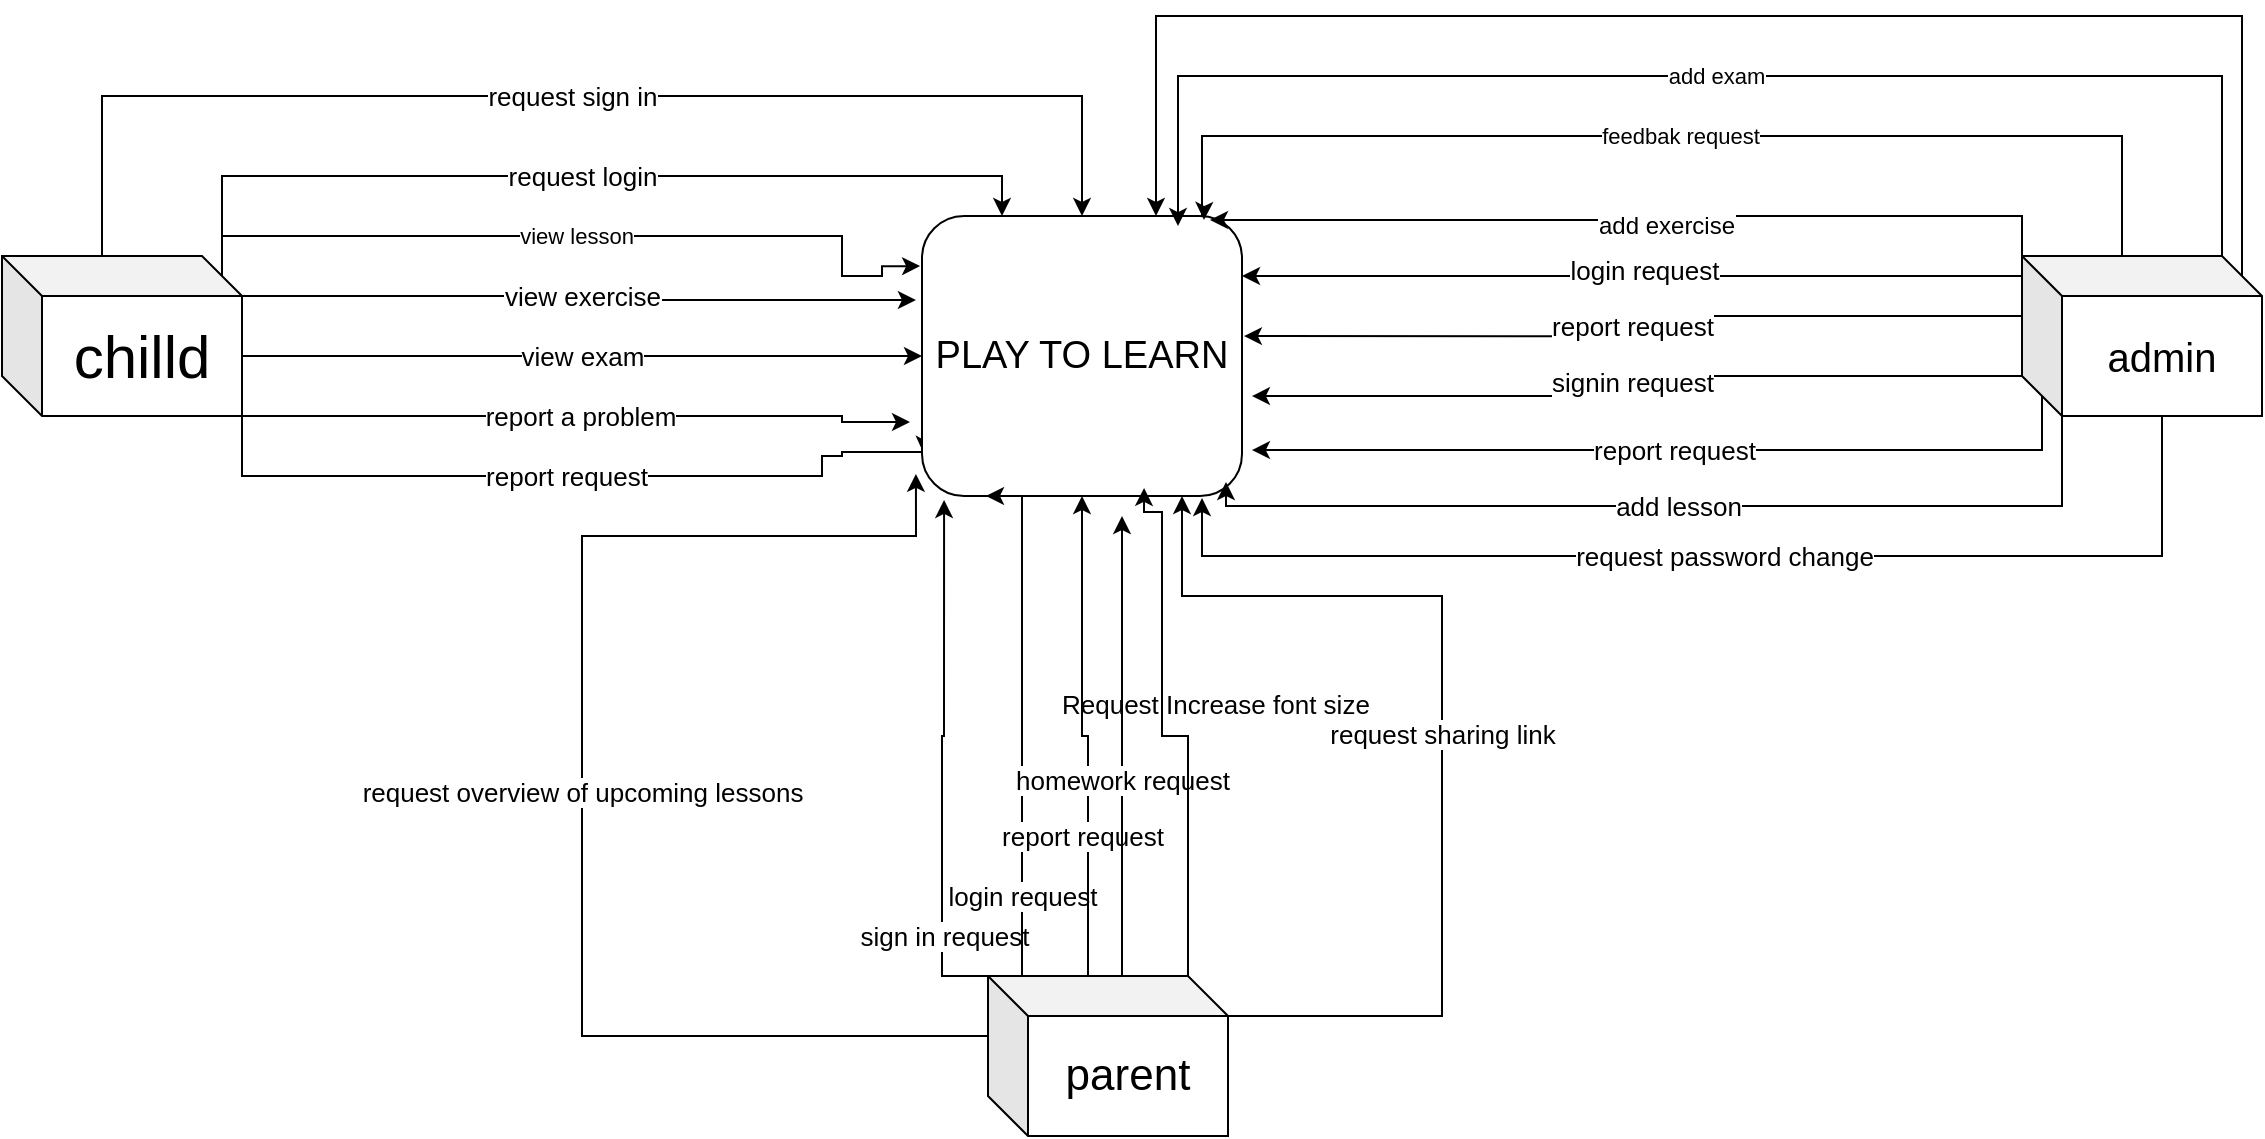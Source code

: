 <mxfile version="12.3.6" type="github" pages="1"><diagram id="YXymM18_7SCzMKBPM3he" name="Page-1"><mxGraphModel dx="3056" dy="2222" grid="1" gridSize="10" guides="1" tooltips="1" connect="1" arrows="1" fold="1" page="1" pageScale="1" pageWidth="827" pageHeight="1169" math="0" shadow="0"><root><mxCell id="0"/><mxCell id="1" parent="0"/><mxCell id="Fuy4PlI0PwodbYR2VXPd-4" value="&lt;font style=&quot;font-size: 13px&quot;&gt;view exam&lt;/font&gt;" style="edgeStyle=orthogonalEdgeStyle;rounded=0;orthogonalLoop=1;jettySize=auto;html=1;exitX=0;exitY=0;exitDx=120;exitDy=50;exitPerimeter=0;entryX=0;entryY=0.5;entryDx=0;entryDy=0;fontSize=13;" parent="1" source="Fuy4PlI0PwodbYR2VXPd-1" target="Fuy4PlI0PwodbYR2VXPd-2" edge="1"><mxGeometry relative="1" as="geometry"/></mxCell><mxCell id="Fuy4PlI0PwodbYR2VXPd-5" value="&lt;font style=&quot;font-size: 13px&quot;&gt;view exercise&lt;/font&gt;" style="edgeStyle=orthogonalEdgeStyle;rounded=0;orthogonalLoop=1;jettySize=auto;html=1;exitX=0;exitY=0;exitDx=120;exitDy=20;exitPerimeter=0;entryX=-0.019;entryY=0.3;entryDx=0;entryDy=0;entryPerimeter=0;" parent="1" source="Fuy4PlI0PwodbYR2VXPd-1" target="Fuy4PlI0PwodbYR2VXPd-2" edge="1"><mxGeometry relative="1" as="geometry"><mxPoint x="310" y="-140" as="targetPoint"/></mxGeometry></mxCell><mxCell id="Fuy4PlI0PwodbYR2VXPd-6" value="request login" style="edgeStyle=orthogonalEdgeStyle;rounded=0;orthogonalLoop=1;jettySize=auto;html=1;exitX=0;exitY=0;exitDx=110;exitDy=10;exitPerimeter=0;entryX=0.25;entryY=0;entryDx=0;entryDy=0;fontSize=13;" parent="1" source="Fuy4PlI0PwodbYR2VXPd-1" target="Fuy4PlI0PwodbYR2VXPd-2" edge="1"><mxGeometry relative="1" as="geometry"><Array as="points"><mxPoint x="-30" y="-200"/><mxPoint x="360" y="-200"/></Array></mxGeometry></mxCell><mxCell id="Fuy4PlI0PwodbYR2VXPd-7" value="request sign in" style="edgeStyle=orthogonalEdgeStyle;rounded=0;orthogonalLoop=1;jettySize=auto;html=1;exitX=0;exitY=0;exitDx=50;exitDy=0;exitPerimeter=0;fontSize=13;entryX=0.5;entryY=0;entryDx=0;entryDy=0;" parent="1" source="Fuy4PlI0PwodbYR2VXPd-1" target="Fuy4PlI0PwodbYR2VXPd-2" edge="1"><mxGeometry relative="1" as="geometry"><mxPoint x="400" y="-320" as="targetPoint"/><Array as="points"><mxPoint x="-90" y="-240"/><mxPoint x="400" y="-240"/></Array></mxGeometry></mxCell><mxCell id="Fuy4PlI0PwodbYR2VXPd-8" value="report a problem" style="edgeStyle=orthogonalEdgeStyle;rounded=0;orthogonalLoop=1;jettySize=auto;html=1;exitX=1;exitY=1;exitDx=0;exitDy=0;exitPerimeter=0;fontSize=13;" parent="1" source="Fuy4PlI0PwodbYR2VXPd-1" edge="1"><mxGeometry relative="1" as="geometry"><mxPoint x="314" y="-77" as="targetPoint"/><Array as="points"><mxPoint x="280" y="-80"/><mxPoint x="280" y="-77"/></Array></mxGeometry></mxCell><mxCell id="k8m3rJA6bX3qHpyto9pH-2" value="&lt;font style=&quot;font-size: 13px&quot;&gt;report request&lt;/font&gt;" style="edgeStyle=orthogonalEdgeStyle;rounded=0;orthogonalLoop=1;jettySize=auto;html=1;exitX=1;exitY=1;exitDx=0;exitDy=0;exitPerimeter=0;entryX=0.006;entryY=0.85;entryDx=0;entryDy=0;entryPerimeter=0;" edge="1" parent="1" source="Fuy4PlI0PwodbYR2VXPd-1" target="Fuy4PlI0PwodbYR2VXPd-2"><mxGeometry relative="1" as="geometry"><mxPoint x="280" y="10" as="targetPoint"/><Array as="points"><mxPoint x="-20" y="-50"/><mxPoint x="270" y="-50"/><mxPoint x="270" y="-60"/><mxPoint x="280" y="-60"/><mxPoint x="280" y="-62"/></Array></mxGeometry></mxCell><mxCell id="k8m3rJA6bX3qHpyto9pH-3" value="view lesson" style="edgeStyle=orthogonalEdgeStyle;rounded=0;orthogonalLoop=1;jettySize=auto;html=1;exitX=0;exitY=0;exitDx=110;exitDy=10;exitPerimeter=0;entryX=-0.006;entryY=0.179;entryDx=0;entryDy=0;entryPerimeter=0;" edge="1" parent="1" source="Fuy4PlI0PwodbYR2VXPd-1" target="Fuy4PlI0PwodbYR2VXPd-2"><mxGeometry relative="1" as="geometry"><mxPoint x="310" y="-150" as="targetPoint"/><Array as="points"><mxPoint x="-30" y="-170"/><mxPoint x="280" y="-170"/><mxPoint x="280" y="-150"/><mxPoint x="300" y="-150"/><mxPoint x="300" y="-155"/></Array></mxGeometry></mxCell><mxCell id="Fuy4PlI0PwodbYR2VXPd-1" value="&lt;font style=&quot;font-size: 30px&quot;&gt;chilld&lt;/font&gt;" style="shape=cube;whiteSpace=wrap;html=1;boundedLbl=1;backgroundOutline=1;darkOpacity=0.05;darkOpacity2=0.1;" parent="1" vertex="1"><mxGeometry x="-140" y="-160" width="120" height="80" as="geometry"/></mxCell><mxCell id="Fuy4PlI0PwodbYR2VXPd-2" value="&lt;font style=&quot;font-size: 19px&quot;&gt;PLAY TO LEARN&lt;/font&gt;" style="rounded=1;whiteSpace=wrap;html=1;" parent="1" vertex="1"><mxGeometry x="320" y="-180" width="160" height="140" as="geometry"/></mxCell><mxCell id="Fuy4PlI0PwodbYR2VXPd-10" style="edgeStyle=orthogonalEdgeStyle;rounded=0;orthogonalLoop=1;jettySize=auto;html=1;exitX=0;exitY=0;exitDx=0;exitDy=0;exitPerimeter=0;fontSize=13;" parent="1" source="Fuy4PlI0PwodbYR2VXPd-9" target="Fuy4PlI0PwodbYR2VXPd-2" edge="1"><mxGeometry relative="1" as="geometry"><Array as="points"><mxPoint x="870" y="-150"/></Array></mxGeometry></mxCell><mxCell id="Fuy4PlI0PwodbYR2VXPd-11" value="login request" style="text;html=1;align=center;verticalAlign=middle;resizable=0;points=[];;labelBackgroundColor=#ffffff;fontSize=13;" parent="Fuy4PlI0PwodbYR2VXPd-10" vertex="1" connectable="0"><mxGeometry x="-0.005" y="-3" relative="1" as="geometry"><mxPoint as="offset"/></mxGeometry></mxCell><mxCell id="Fuy4PlI0PwodbYR2VXPd-12" value="report request" style="edgeStyle=orthogonalEdgeStyle;rounded=0;orthogonalLoop=1;jettySize=auto;html=1;exitX=0;exitY=0;exitDx=0;exitDy=30;exitPerimeter=0;entryX=1.006;entryY=0.429;entryDx=0;entryDy=0;entryPerimeter=0;fontSize=13;" parent="1" source="Fuy4PlI0PwodbYR2VXPd-9" target="Fuy4PlI0PwodbYR2VXPd-2" edge="1"><mxGeometry relative="1" as="geometry"/></mxCell><mxCell id="Fuy4PlI0PwodbYR2VXPd-13" value="signin request" style="edgeStyle=orthogonalEdgeStyle;rounded=0;orthogonalLoop=1;jettySize=auto;html=1;exitX=0;exitY=0;exitDx=0;exitDy=60;exitPerimeter=0;entryX=1.031;entryY=0.643;entryDx=0;entryDy=0;entryPerimeter=0;fontSize=13;" parent="1" source="Fuy4PlI0PwodbYR2VXPd-9" target="Fuy4PlI0PwodbYR2VXPd-2" edge="1"><mxGeometry relative="1" as="geometry"/></mxCell><mxCell id="k8m3rJA6bX3qHpyto9pH-4" value="&lt;font style=&quot;font-size: 13px&quot;&gt;report request&lt;/font&gt;" style="edgeStyle=orthogonalEdgeStyle;rounded=0;orthogonalLoop=1;jettySize=auto;html=1;exitX=0;exitY=0;exitDx=10;exitDy=70;exitPerimeter=0;entryX=1.031;entryY=0.836;entryDx=0;entryDy=0;entryPerimeter=0;" edge="1" parent="1" source="Fuy4PlI0PwodbYR2VXPd-9" target="Fuy4PlI0PwodbYR2VXPd-2"><mxGeometry relative="1" as="geometry"><Array as="points"><mxPoint x="880" y="-63"/></Array></mxGeometry></mxCell><mxCell id="k8m3rJA6bX3qHpyto9pH-5" value="&lt;font style=&quot;font-size: 13px&quot;&gt;add lesson&lt;/font&gt;" style="edgeStyle=orthogonalEdgeStyle;rounded=0;orthogonalLoop=1;jettySize=auto;html=1;exitX=0;exitY=0;exitDx=20;exitDy=80;exitPerimeter=0;entryX=0.95;entryY=0.95;entryDx=0;entryDy=0;entryPerimeter=0;" edge="1" parent="1" source="Fuy4PlI0PwodbYR2VXPd-9" target="Fuy4PlI0PwodbYR2VXPd-2"><mxGeometry relative="1" as="geometry"><mxPoint x="490" y="-35" as="targetPoint"/><Array as="points"><mxPoint x="890" y="-35"/><mxPoint x="472" y="-35"/></Array></mxGeometry></mxCell><mxCell id="k8m3rJA6bX3qHpyto9pH-6" style="edgeStyle=orthogonalEdgeStyle;rounded=0;orthogonalLoop=1;jettySize=auto;html=1;exitX=0;exitY=0;exitDx=0;exitDy=0;exitPerimeter=0;entryX=0.9;entryY=0.014;entryDx=0;entryDy=0;entryPerimeter=0;" edge="1" parent="1" source="Fuy4PlI0PwodbYR2VXPd-9" target="Fuy4PlI0PwodbYR2VXPd-2"><mxGeometry relative="1" as="geometry"/></mxCell><mxCell id="k8m3rJA6bX3qHpyto9pH-7" value="add exercise" style="text;html=1;align=center;verticalAlign=middle;resizable=0;points=[];;labelBackgroundColor=#ffffff;" vertex="1" connectable="0" parent="k8m3rJA6bX3qHpyto9pH-6"><mxGeometry x="-0.075" y="5" relative="1" as="geometry"><mxPoint as="offset"/></mxGeometry></mxCell><mxCell id="k8m3rJA6bX3qHpyto9pH-8" value="feedbak request" style="edgeStyle=orthogonalEdgeStyle;rounded=0;orthogonalLoop=1;jettySize=auto;html=1;exitX=0;exitY=0;exitDx=50;exitDy=0;exitPerimeter=0;entryX=0.881;entryY=0.014;entryDx=0;entryDy=0;entryPerimeter=0;" edge="1" parent="1" source="Fuy4PlI0PwodbYR2VXPd-9" target="Fuy4PlI0PwodbYR2VXPd-2"><mxGeometry relative="1" as="geometry"><mxPoint x="470" y="-280" as="targetPoint"/><Array as="points"><mxPoint x="920" y="-220"/><mxPoint x="460" y="-220"/><mxPoint x="460" y="-180"/><mxPoint x="461" y="-180"/></Array></mxGeometry></mxCell><mxCell id="k8m3rJA6bX3qHpyto9pH-9" value="&lt;font style=&quot;font-size: 13px&quot;&gt;request password change&lt;/font&gt;" style="edgeStyle=orthogonalEdgeStyle;rounded=0;orthogonalLoop=1;jettySize=auto;html=1;exitX=0;exitY=0;exitDx=70;exitDy=80;exitPerimeter=0;" edge="1" parent="1" source="Fuy4PlI0PwodbYR2VXPd-9"><mxGeometry relative="1" as="geometry"><mxPoint x="460" y="-39" as="targetPoint"/><Array as="points"><mxPoint x="940" y="-10"/><mxPoint x="460" y="-10"/><mxPoint x="460" y="-39"/></Array></mxGeometry></mxCell><mxCell id="k8m3rJA6bX3qHpyto9pH-10" value="add exam" style="edgeStyle=orthogonalEdgeStyle;rounded=0;orthogonalLoop=1;jettySize=auto;html=1;exitX=0;exitY=0;exitDx=100;exitDy=0;exitPerimeter=0;entryX=0.8;entryY=0.036;entryDx=0;entryDy=0;entryPerimeter=0;" edge="1" parent="1" source="Fuy4PlI0PwodbYR2VXPd-9" target="Fuy4PlI0PwodbYR2VXPd-2"><mxGeometry relative="1" as="geometry"><mxPoint x="480" y="-340" as="targetPoint"/><Array as="points"><mxPoint x="970" y="-250"/><mxPoint x="448" y="-250"/></Array></mxGeometry></mxCell><mxCell id="k8m3rJA6bX3qHpyto9pH-12" style="edgeStyle=orthogonalEdgeStyle;rounded=0;orthogonalLoop=1;jettySize=auto;html=1;exitX=0;exitY=0;exitDx=110;exitDy=10;exitPerimeter=0;" edge="1" parent="1" source="Fuy4PlI0PwodbYR2VXPd-9"><mxGeometry relative="1" as="geometry"><mxPoint x="437" y="-180" as="targetPoint"/><Array as="points"><mxPoint x="980" y="-280"/><mxPoint x="437" y="-280"/></Array></mxGeometry></mxCell><mxCell id="Fuy4PlI0PwodbYR2VXPd-9" value="&lt;font style=&quot;font-size: 20px&quot;&gt;admin&lt;/font&gt;" style="shape=cube;whiteSpace=wrap;html=1;boundedLbl=1;backgroundOutline=1;darkOpacity=0.05;darkOpacity2=0.1;fontSize=13;" parent="1" vertex="1"><mxGeometry x="870" y="-160" width="120" height="80" as="geometry"/></mxCell><mxCell id="k8m3rJA6bX3qHpyto9pH-16" value="&lt;font style=&quot;font-size: 13px&quot;&gt;sign in request&lt;/font&gt;" style="edgeStyle=orthogonalEdgeStyle;rounded=0;orthogonalLoop=1;jettySize=auto;html=1;exitX=0;exitY=0;exitDx=0;exitDy=0;exitPerimeter=0;entryX=0.069;entryY=1.014;entryDx=0;entryDy=0;entryPerimeter=0;" edge="1" parent="1" source="k8m3rJA6bX3qHpyto9pH-1" target="Fuy4PlI0PwodbYR2VXPd-2"><mxGeometry x="-0.672" y="-1" relative="1" as="geometry"><Array as="points"><mxPoint x="330" y="200"/><mxPoint x="330" y="80"/><mxPoint x="331" y="80"/></Array><mxPoint as="offset"/></mxGeometry></mxCell><mxCell id="k8m3rJA6bX3qHpyto9pH-17" value="&lt;font style=&quot;font-size: 13px&quot;&gt;login request&lt;/font&gt;" style="edgeStyle=orthogonalEdgeStyle;rounded=0;orthogonalLoop=1;jettySize=auto;html=1;exitX=0;exitY=0;exitDx=50;exitDy=0;exitPerimeter=0;entryX=0.2;entryY=1;entryDx=0;entryDy=0;entryPerimeter=0;" edge="1" parent="1" source="k8m3rJA6bX3qHpyto9pH-1" target="Fuy4PlI0PwodbYR2VXPd-2"><mxGeometry x="-0.498" relative="1" as="geometry"><Array as="points"><mxPoint x="370" y="200"/><mxPoint x="370" y="-40"/></Array><mxPoint as="offset"/></mxGeometry></mxCell><mxCell id="k8m3rJA6bX3qHpyto9pH-18" value="&lt;font style=&quot;font-size: 13px&quot;&gt;report request&lt;/font&gt;" style="edgeStyle=orthogonalEdgeStyle;rounded=0;orthogonalLoop=1;jettySize=auto;html=1;exitX=0;exitY=0;exitDx=50;exitDy=0;exitPerimeter=0;entryX=0.5;entryY=1;entryDx=0;entryDy=0;" edge="1" parent="1" source="k8m3rJA6bX3qHpyto9pH-1" target="Fuy4PlI0PwodbYR2VXPd-2"><mxGeometry x="0.012" y="50" relative="1" as="geometry"><mxPoint x="50" y="50" as="offset"/></mxGeometry></mxCell><mxCell id="k8m3rJA6bX3qHpyto9pH-19" value="&lt;font style=&quot;font-size: 13px&quot;&gt;homework request&lt;/font&gt;" style="edgeStyle=orthogonalEdgeStyle;rounded=0;orthogonalLoop=1;jettySize=auto;html=1;exitX=0;exitY=0;exitDx=100;exitDy=0;exitPerimeter=0;" edge="1" parent="1" source="k8m3rJA6bX3qHpyto9pH-1"><mxGeometry relative="1" as="geometry"><mxPoint x="420" y="-30" as="targetPoint"/><Array as="points"><mxPoint x="420" y="200"/></Array></mxGeometry></mxCell><mxCell id="k8m3rJA6bX3qHpyto9pH-20" style="edgeStyle=orthogonalEdgeStyle;rounded=0;orthogonalLoop=1;jettySize=auto;html=1;exitX=0;exitY=0;exitDx=100;exitDy=0;exitPerimeter=0;entryX=0.694;entryY=0.971;entryDx=0;entryDy=0;entryPerimeter=0;" edge="1" parent="1" source="k8m3rJA6bX3qHpyto9pH-1" target="Fuy4PlI0PwodbYR2VXPd-2"><mxGeometry relative="1" as="geometry"><Array as="points"><mxPoint x="453" y="80"/><mxPoint x="440" y="80"/><mxPoint x="440" y="-32"/><mxPoint x="431" y="-32"/></Array></mxGeometry></mxCell><mxCell id="k8m3rJA6bX3qHpyto9pH-25" value="&lt;font style=&quot;font-size: 13px&quot;&gt;request overview of upcoming lessons&lt;/font&gt;" style="edgeStyle=orthogonalEdgeStyle;rounded=0;orthogonalLoop=1;jettySize=auto;html=1;exitX=0;exitY=0;exitDx=0;exitDy=30;exitPerimeter=0;entryX=-0.019;entryY=0.921;entryDx=0;entryDy=0;entryPerimeter=0;" edge="1" parent="1" source="k8m3rJA6bX3qHpyto9pH-1" target="Fuy4PlI0PwodbYR2VXPd-2"><mxGeometry relative="1" as="geometry"><mxPoint x="140" y="-20" as="targetPoint"/><Array as="points"><mxPoint x="150" y="230"/><mxPoint x="150" y="-20"/><mxPoint x="317" y="-20"/></Array></mxGeometry></mxCell><mxCell id="k8m3rJA6bX3qHpyto9pH-26" value="&lt;font style=&quot;font-size: 13px&quot;&gt;request sharing link&lt;/font&gt;" style="edgeStyle=orthogonalEdgeStyle;rounded=0;orthogonalLoop=1;jettySize=auto;html=1;exitX=0;exitY=0;exitDx=120;exitDy=20;exitPerimeter=0;" edge="1" parent="1" source="k8m3rJA6bX3qHpyto9pH-1"><mxGeometry relative="1" as="geometry"><mxPoint x="450" y="-40" as="targetPoint"/><Array as="points"><mxPoint x="580" y="220"/><mxPoint x="580" y="10"/></Array></mxGeometry></mxCell><mxCell id="k8m3rJA6bX3qHpyto9pH-1" value="&lt;font style=&quot;font-size: 22px&quot;&gt;parent&lt;/font&gt;" style="shape=cube;whiteSpace=wrap;html=1;boundedLbl=1;backgroundOutline=1;darkOpacity=0.05;darkOpacity2=0.1;" vertex="1" parent="1"><mxGeometry x="353" y="200" width="120" height="80" as="geometry"/></mxCell><mxCell id="k8m3rJA6bX3qHpyto9pH-21" value="&lt;font style=&quot;font-size: 13px&quot;&gt;Request Increase font size&lt;/font&gt;" style="text;html=1;" vertex="1" parent="1"><mxGeometry x="388" y="50" width="170" height="30" as="geometry"/></mxCell></root></mxGraphModel></diagram></mxfile>